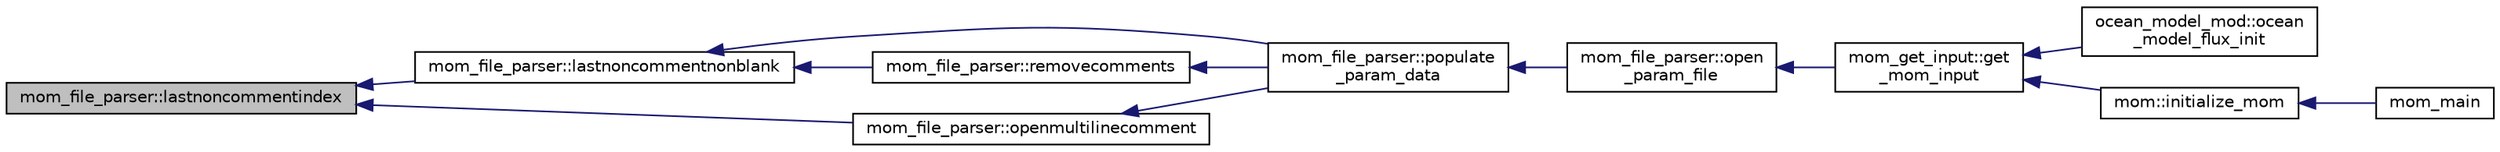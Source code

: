 digraph "mom_file_parser::lastnoncommentindex"
{
 // INTERACTIVE_SVG=YES
  edge [fontname="Helvetica",fontsize="10",labelfontname="Helvetica",labelfontsize="10"];
  node [fontname="Helvetica",fontsize="10",shape=record];
  rankdir="LR";
  Node169 [label="mom_file_parser::lastnoncommentindex",height=0.2,width=0.4,color="black", fillcolor="grey75", style="filled", fontcolor="black"];
  Node169 -> Node170 [dir="back",color="midnightblue",fontsize="10",style="solid",fontname="Helvetica"];
  Node170 [label="mom_file_parser::lastnoncommentnonblank",height=0.2,width=0.4,color="black", fillcolor="white", style="filled",URL="$namespacemom__file__parser.html#ab4b89d9420e174185db1c6aa3feb948b"];
  Node170 -> Node171 [dir="back",color="midnightblue",fontsize="10",style="solid",fontname="Helvetica"];
  Node171 [label="mom_file_parser::populate\l_param_data",height=0.2,width=0.4,color="black", fillcolor="white", style="filled",URL="$namespacemom__file__parser.html#a7abfd98d7f0831fc0d1f3747a68f1be9"];
  Node171 -> Node172 [dir="back",color="midnightblue",fontsize="10",style="solid",fontname="Helvetica"];
  Node172 [label="mom_file_parser::open\l_param_file",height=0.2,width=0.4,color="black", fillcolor="white", style="filled",URL="$namespacemom__file__parser.html#abecae1b9386aafa17aec927af1f8c448"];
  Node172 -> Node173 [dir="back",color="midnightblue",fontsize="10",style="solid",fontname="Helvetica"];
  Node173 [label="mom_get_input::get\l_mom_input",height=0.2,width=0.4,color="black", fillcolor="white", style="filled",URL="$namespacemom__get__input.html#a299c5b9476662ef1a382e23a8d078143"];
  Node173 -> Node174 [dir="back",color="midnightblue",fontsize="10",style="solid",fontname="Helvetica"];
  Node174 [label="ocean_model_mod::ocean\l_model_flux_init",height=0.2,width=0.4,color="black", fillcolor="white", style="filled",URL="$namespaceocean__model__mod.html#a6b00b9a33be391bb23668abbfa4d99c6"];
  Node173 -> Node175 [dir="back",color="midnightblue",fontsize="10",style="solid",fontname="Helvetica"];
  Node175 [label="mom::initialize_mom",height=0.2,width=0.4,color="black", fillcolor="white", style="filled",URL="$namespacemom.html#a0be2869fef30e1e0604facfe1b41555d",tooltip="This subroutine initializes MOM. "];
  Node175 -> Node176 [dir="back",color="midnightblue",fontsize="10",style="solid",fontname="Helvetica"];
  Node176 [label="mom_main",height=0.2,width=0.4,color="black", fillcolor="white", style="filled",URL="$MOM__driver_8F90.html#a08fffeb2d8e8acbf9ed4609be6d258c6"];
  Node170 -> Node177 [dir="back",color="midnightblue",fontsize="10",style="solid",fontname="Helvetica"];
  Node177 [label="mom_file_parser::removecomments",height=0.2,width=0.4,color="black", fillcolor="white", style="filled",URL="$namespacemom__file__parser.html#ae0b982cc161173a401291757a6677373"];
  Node177 -> Node171 [dir="back",color="midnightblue",fontsize="10",style="solid",fontname="Helvetica"];
  Node169 -> Node178 [dir="back",color="midnightblue",fontsize="10",style="solid",fontname="Helvetica"];
  Node178 [label="mom_file_parser::openmultilinecomment",height=0.2,width=0.4,color="black", fillcolor="white", style="filled",URL="$namespacemom__file__parser.html#a476a2649ce161e38088588e07f7df130"];
  Node178 -> Node171 [dir="back",color="midnightblue",fontsize="10",style="solid",fontname="Helvetica"];
}
